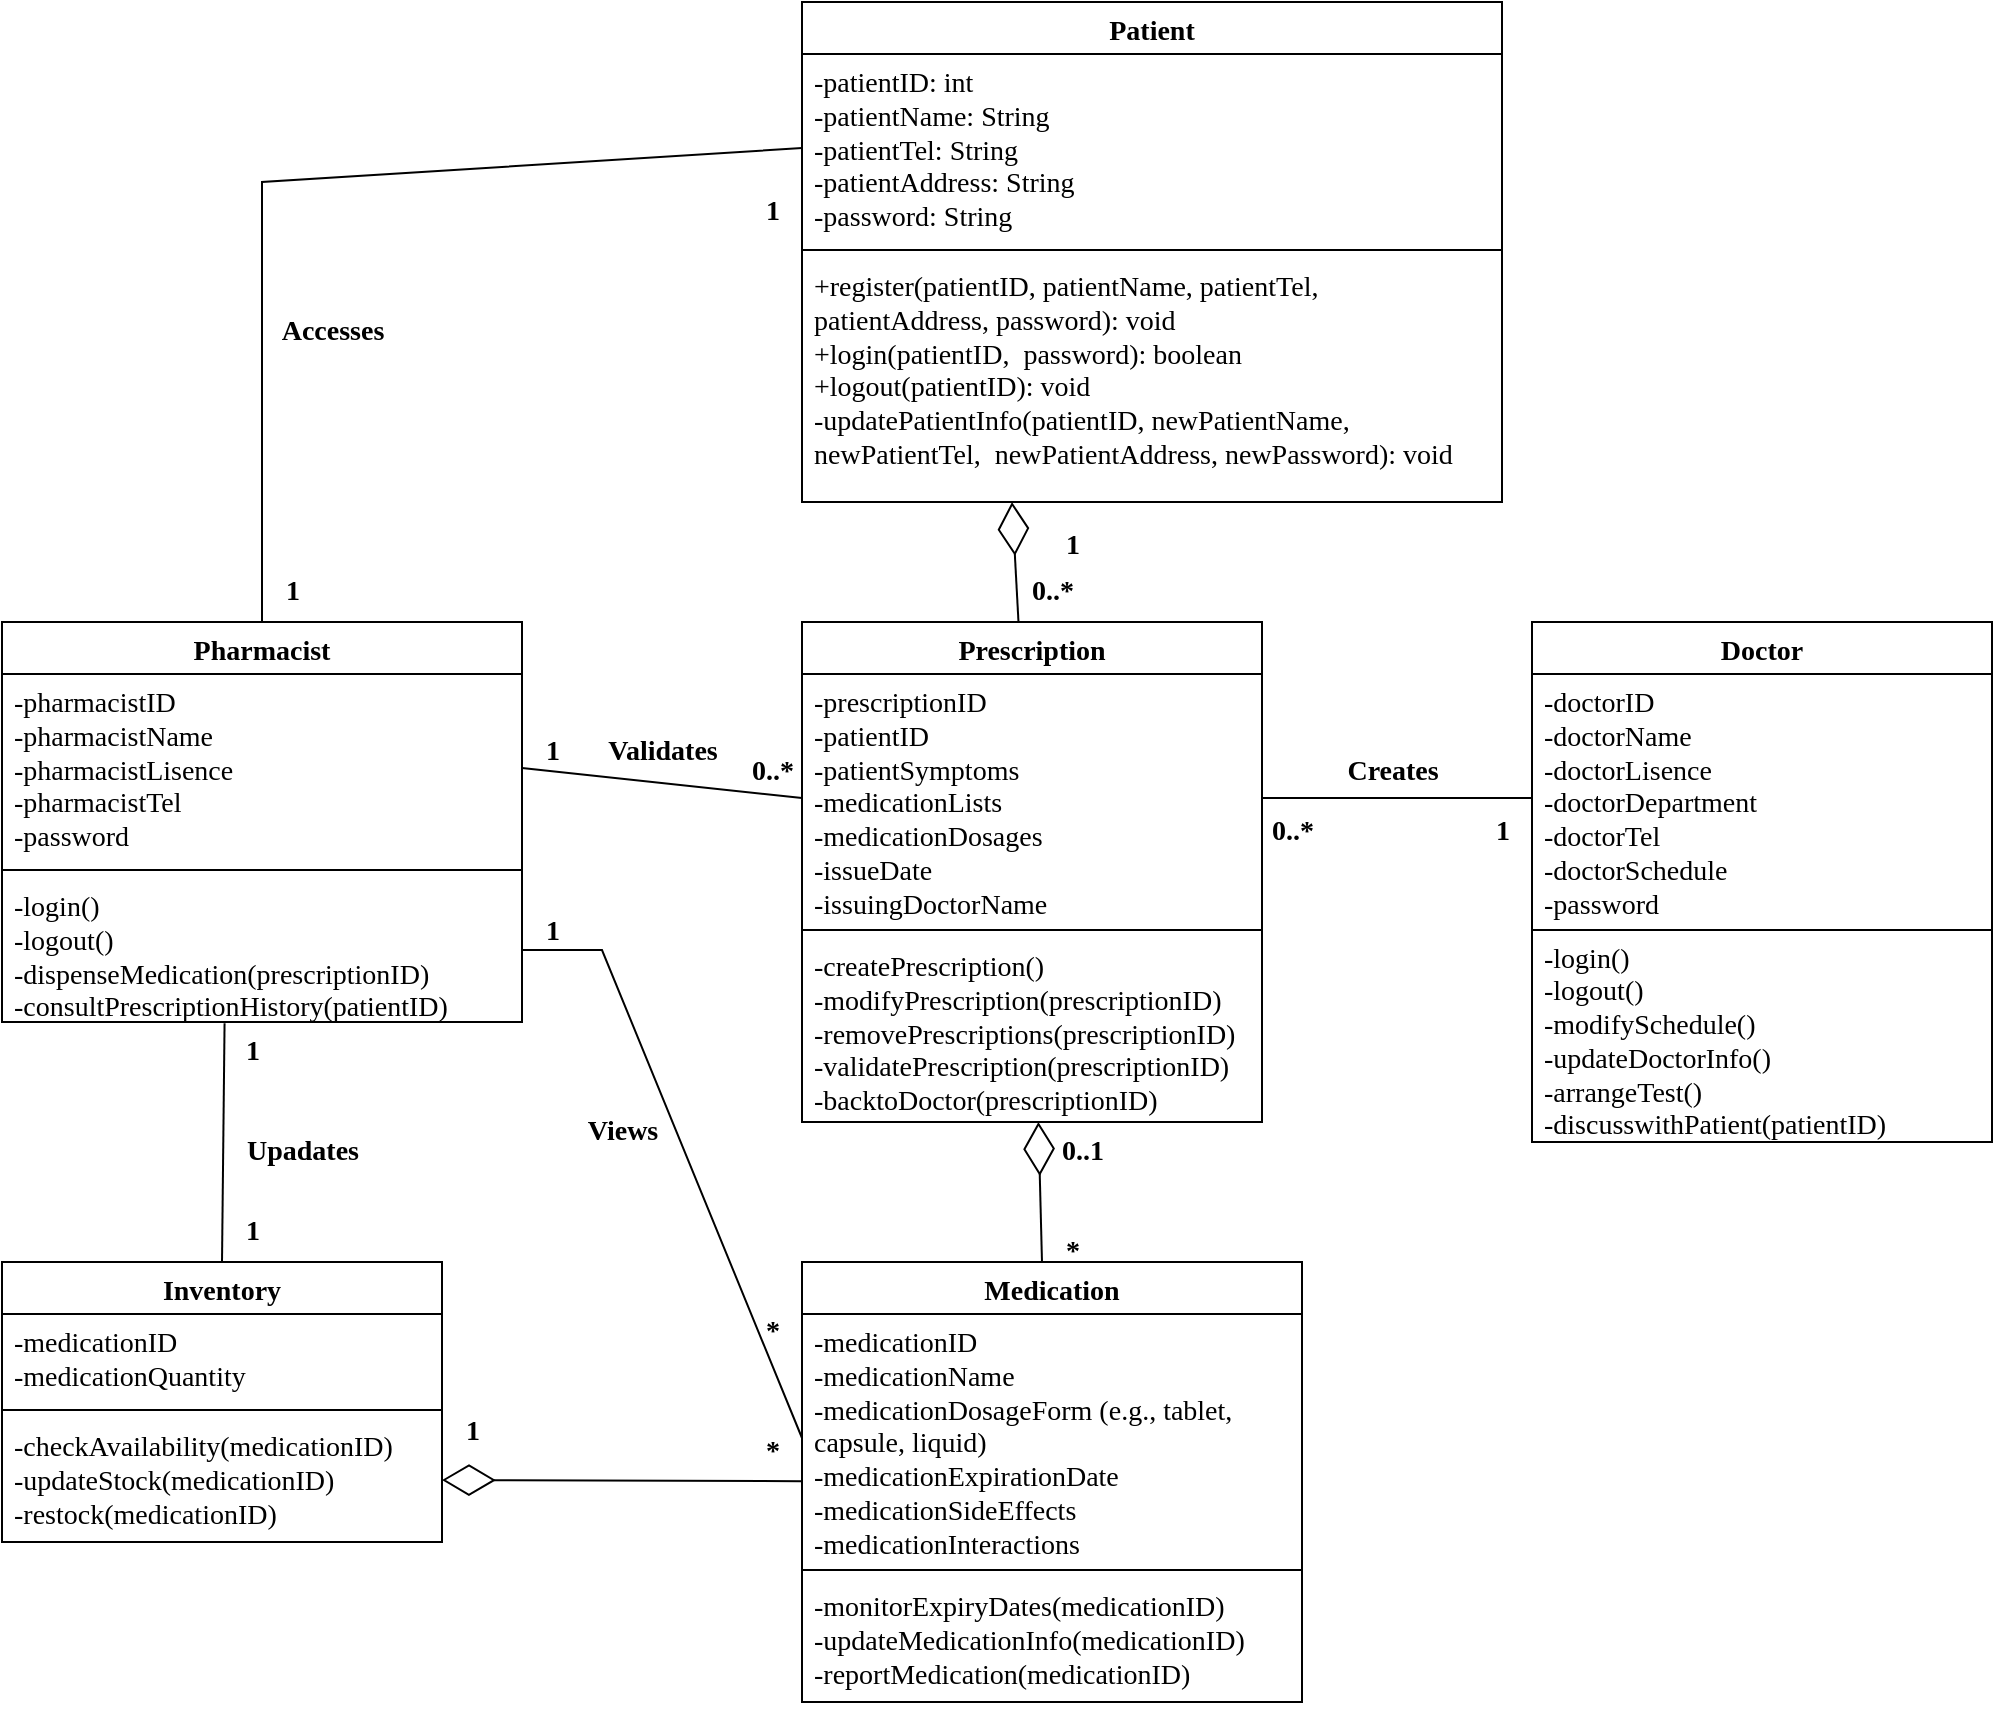 <mxfile version="22.1.11" type="github">
  <diagram name="第 1 页" id="IFkGXs1P1i4UGobIEqxa">
    <mxGraphModel dx="2165" dy="1396" grid="1" gridSize="10" guides="1" tooltips="1" connect="1" arrows="1" fold="1" page="1" pageScale="1" pageWidth="1169" pageHeight="827" math="0" shadow="0">
      <root>
        <mxCell id="0" />
        <mxCell id="1" parent="0" />
        <mxCell id="cFKn5J2XUhD-Bvyqx_Qe-1" value="Medication" style="swimlane;fontStyle=1;align=center;verticalAlign=top;childLayout=stackLayout;horizontal=1;startSize=26;horizontalStack=0;resizeParent=1;resizeParentMax=0;resizeLast=0;collapsible=1;marginBottom=0;whiteSpace=wrap;html=1;fontFamily=Times New Roman;fontSize=14;" parent="1" vertex="1">
          <mxGeometry x="320" width="250" height="220" as="geometry" />
        </mxCell>
        <mxCell id="cFKn5J2XUhD-Bvyqx_Qe-2" value="-medicationID&lt;br&gt;-medicationName&lt;br style=&quot;font-size: 14px;&quot;&gt;-medicationDosageForm (e.g., tablet, capsule, liquid)&lt;br style=&quot;font-size: 14px;&quot;&gt;-medicationExpirationDate&lt;br&gt;-medicationSideEffects&lt;br&gt;-medicationInteractions" style="text;strokeColor=none;fillColor=none;align=left;verticalAlign=top;spacingLeft=4;spacingRight=4;overflow=hidden;rotatable=0;points=[[0,0.5],[1,0.5]];portConstraint=eastwest;whiteSpace=wrap;html=1;fontFamily=Times New Roman;fontSize=14;" parent="cFKn5J2XUhD-Bvyqx_Qe-1" vertex="1">
          <mxGeometry y="26" width="250" height="124" as="geometry" />
        </mxCell>
        <mxCell id="cFKn5J2XUhD-Bvyqx_Qe-3" value="" style="line;strokeWidth=1;fillColor=none;align=left;verticalAlign=middle;spacingTop=-1;spacingLeft=3;spacingRight=3;rotatable=0;labelPosition=right;points=[];portConstraint=eastwest;strokeColor=inherit;" parent="cFKn5J2XUhD-Bvyqx_Qe-1" vertex="1">
          <mxGeometry y="150" width="250" height="8" as="geometry" />
        </mxCell>
        <mxCell id="cFKn5J2XUhD-Bvyqx_Qe-4" value="-monitorExpiryDates(medicationID)&lt;br&gt;-updateMedicationInfo(medicationID)&lt;br&gt;-reportMedication(medicationID)" style="text;strokeColor=none;fillColor=none;align=left;verticalAlign=top;spacingLeft=4;spacingRight=4;overflow=hidden;rotatable=0;points=[[0,0.5],[1,0.5]];portConstraint=eastwest;whiteSpace=wrap;html=1;fontFamily=Times New Roman;fontSize=14;" parent="cFKn5J2XUhD-Bvyqx_Qe-1" vertex="1">
          <mxGeometry y="158" width="250" height="62" as="geometry" />
        </mxCell>
        <mxCell id="cFKn5J2XUhD-Bvyqx_Qe-5" value="Inventory" style="swimlane;fontStyle=1;align=center;verticalAlign=top;childLayout=stackLayout;horizontal=1;startSize=26;horizontalStack=0;resizeParent=1;resizeParentMax=0;resizeLast=0;collapsible=1;marginBottom=0;whiteSpace=wrap;html=1;fontFamily=Times New Roman;fontSize=14;" parent="1" vertex="1">
          <mxGeometry x="-80" width="220" height="140" as="geometry" />
        </mxCell>
        <mxCell id="cFKn5J2XUhD-Bvyqx_Qe-6" value="-medicationID&lt;br style=&quot;font-size: 14px;&quot;&gt;-medicationQuantity" style="text;strokeColor=none;fillColor=none;align=left;verticalAlign=top;spacingLeft=4;spacingRight=4;overflow=hidden;rotatable=0;points=[[0,0.5],[1,0.5]];portConstraint=eastwest;whiteSpace=wrap;html=1;fontFamily=Times New Roman;fontSize=14;" parent="cFKn5J2XUhD-Bvyqx_Qe-5" vertex="1">
          <mxGeometry y="26" width="220" height="44" as="geometry" />
        </mxCell>
        <mxCell id="cFKn5J2XUhD-Bvyqx_Qe-7" value="" style="line;strokeWidth=1;fillColor=none;align=left;verticalAlign=middle;spacingTop=-1;spacingLeft=3;spacingRight=3;rotatable=0;labelPosition=right;points=[];portConstraint=eastwest;strokeColor=inherit;" parent="cFKn5J2XUhD-Bvyqx_Qe-5" vertex="1">
          <mxGeometry y="70" width="220" height="8" as="geometry" />
        </mxCell>
        <mxCell id="cFKn5J2XUhD-Bvyqx_Qe-8" value="-checkAvailability(medicationID)&lt;br&gt;-updateStock(medicationID)&lt;br&gt;-restock(medicationID)" style="text;strokeColor=none;fillColor=none;align=left;verticalAlign=top;spacingLeft=4;spacingRight=4;overflow=hidden;rotatable=0;points=[[0,0.5],[1,0.5]];portConstraint=eastwest;whiteSpace=wrap;html=1;fontFamily=Times New Roman;fontSize=14;" parent="cFKn5J2XUhD-Bvyqx_Qe-5" vertex="1">
          <mxGeometry y="78" width="220" height="62" as="geometry" />
        </mxCell>
        <mxCell id="cFKn5J2XUhD-Bvyqx_Qe-9" value="&lt;font style=&quot;font-size: 14px;&quot; face=&quot;Times New Roman&quot;&gt;Pharmacist&lt;/font&gt;" style="swimlane;fontStyle=1;align=center;verticalAlign=top;childLayout=stackLayout;horizontal=1;startSize=26;horizontalStack=0;resizeParent=1;resizeParentMax=0;resizeLast=0;collapsible=1;marginBottom=0;whiteSpace=wrap;html=1;" parent="1" vertex="1">
          <mxGeometry x="-80" y="-320" width="260" height="200" as="geometry" />
        </mxCell>
        <mxCell id="cFKn5J2XUhD-Bvyqx_Qe-10" value="-pharmacistID&lt;br&gt;-pharmacistName&lt;br style=&quot;font-size: 14px;&quot;&gt;-pharmacistLisence&lt;br&gt;-pharmacistTel&lt;br&gt;-password" style="text;strokeColor=none;fillColor=none;align=left;verticalAlign=top;spacingLeft=4;spacingRight=4;overflow=hidden;rotatable=0;points=[[0,0.5],[1,0.5]];portConstraint=eastwest;whiteSpace=wrap;html=1;fontFamily=Times New Roman;fontSize=14;" parent="cFKn5J2XUhD-Bvyqx_Qe-9" vertex="1">
          <mxGeometry y="26" width="260" height="94" as="geometry" />
        </mxCell>
        <mxCell id="cFKn5J2XUhD-Bvyqx_Qe-11" value="" style="line;strokeWidth=1;fillColor=none;align=left;verticalAlign=middle;spacingTop=-1;spacingLeft=3;spacingRight=3;rotatable=0;labelPosition=right;points=[];portConstraint=eastwest;strokeColor=inherit;" parent="cFKn5J2XUhD-Bvyqx_Qe-9" vertex="1">
          <mxGeometry y="120" width="260" height="8" as="geometry" />
        </mxCell>
        <mxCell id="cFKn5J2XUhD-Bvyqx_Qe-12" value="&lt;font style=&quot;font-size: 14px;&quot;&gt;-login()&lt;br style=&quot;border-color: var(--border-color);&quot;&gt;-logout()&lt;br&gt;-dispenseMedication(prescriptionID)&lt;br style=&quot;font-size: 14px;&quot;&gt;&lt;/font&gt;&lt;font style=&quot;font-size: 14px;&quot;&gt;-consultPrescriptionHistory(patientID)&lt;br&gt;&lt;br&gt;&lt;br style=&quot;font-size: 14px;&quot;&gt;&lt;/font&gt;" style="text;strokeColor=none;fillColor=none;align=left;verticalAlign=top;spacingLeft=4;spacingRight=4;overflow=hidden;rotatable=0;points=[[0,0.5],[1,0.5]];portConstraint=eastwest;whiteSpace=wrap;html=1;fontFamily=Times New Roman;fontSize=14;" parent="cFKn5J2XUhD-Bvyqx_Qe-9" vertex="1">
          <mxGeometry y="128" width="260" height="72" as="geometry" />
        </mxCell>
        <mxCell id="cFKn5J2XUhD-Bvyqx_Qe-13" value="" style="endArrow=diamondThin;endFill=0;endSize=24;html=1;rounded=0;entryX=1;entryY=0.5;entryDx=0;entryDy=0;" parent="1" source="cFKn5J2XUhD-Bvyqx_Qe-1" target="cFKn5J2XUhD-Bvyqx_Qe-8" edge="1">
          <mxGeometry width="160" relative="1" as="geometry">
            <mxPoint x="840" y="45" as="sourcePoint" />
            <mxPoint x="910" y="125" as="targetPoint" />
            <Array as="points" />
          </mxGeometry>
        </mxCell>
        <mxCell id="cFKn5J2XUhD-Bvyqx_Qe-14" value="*" style="text;html=1;align=center;verticalAlign=middle;resizable=0;points=[];autosize=1;strokeColor=none;fillColor=none;fontFamily=Times New Roman;fontSize=14;fontStyle=1" parent="1" vertex="1">
          <mxGeometry x="440" y="-20" width="30" height="30" as="geometry" />
        </mxCell>
        <mxCell id="cFKn5J2XUhD-Bvyqx_Qe-15" value="0..1" style="text;html=1;align=center;verticalAlign=middle;resizable=0;points=[];autosize=1;strokeColor=none;fillColor=none;fontSize=14;fontFamily=Times New Roman;fontStyle=1" parent="1" vertex="1">
          <mxGeometry x="440" y="-70" width="40" height="30" as="geometry" />
        </mxCell>
        <mxCell id="cFKn5J2XUhD-Bvyqx_Qe-16" value="1" style="text;html=1;align=center;verticalAlign=middle;resizable=0;points=[];autosize=1;strokeColor=none;fillColor=none;fontFamily=Times New Roman;fontStyle=1;fontSize=14;" parent="1" vertex="1">
          <mxGeometry x="140" y="70" width="30" height="30" as="geometry" />
        </mxCell>
        <mxCell id="cFKn5J2XUhD-Bvyqx_Qe-17" value="*" style="text;html=1;align=center;verticalAlign=middle;resizable=0;points=[];autosize=1;strokeColor=none;fillColor=none;fontFamily=Times New Roman;fontSize=14;fontStyle=1" parent="1" vertex="1">
          <mxGeometry x="290" y="80" width="30" height="30" as="geometry" />
        </mxCell>
        <mxCell id="cFKn5J2XUhD-Bvyqx_Qe-20" value="&lt;font style=&quot;font-size: 14px;&quot;&gt;Prescription&lt;/font&gt;" style="swimlane;fontStyle=1;align=center;verticalAlign=top;childLayout=stackLayout;horizontal=1;startSize=26;horizontalStack=0;resizeParent=1;resizeParentMax=0;resizeLast=0;collapsible=1;marginBottom=0;whiteSpace=wrap;html=1;fontFamily=Times New Roman;" parent="1" vertex="1">
          <mxGeometry x="320" y="-320" width="230" height="250" as="geometry">
            <mxRectangle x="30" y="280" width="110" height="30" as="alternateBounds" />
          </mxGeometry>
        </mxCell>
        <mxCell id="cFKn5J2XUhD-Bvyqx_Qe-21" value="-prescriptionID&lt;br style=&quot;border-color: var(--border-color);&quot;&gt;-patientID&lt;br style=&quot;border-color: var(--border-color);&quot;&gt;-patientSymptoms&lt;br style=&quot;border-color: var(--border-color);&quot;&gt;-medicationLists&lt;br style=&quot;border-color: var(--border-color);&quot;&gt;-medicationDosages&lt;br style=&quot;border-color: var(--border-color);&quot;&gt;-issueDate&lt;br style=&quot;border-color: var(--border-color);&quot;&gt;-issuingDoctorName" style="text;strokeColor=none;fillColor=none;align=left;verticalAlign=top;spacingLeft=4;spacingRight=4;overflow=hidden;rotatable=0;points=[[0,0.5],[1,0.5]];portConstraint=eastwest;whiteSpace=wrap;html=1;fontFamily=Times New Roman;fontSize=14;" parent="cFKn5J2XUhD-Bvyqx_Qe-20" vertex="1">
          <mxGeometry y="26" width="230" height="124" as="geometry" />
        </mxCell>
        <mxCell id="cFKn5J2XUhD-Bvyqx_Qe-22" value="" style="line;strokeWidth=1;fillColor=none;align=left;verticalAlign=middle;spacingTop=-1;spacingLeft=3;spacingRight=3;rotatable=0;labelPosition=right;points=[];portConstraint=eastwest;strokeColor=inherit;" parent="cFKn5J2XUhD-Bvyqx_Qe-20" vertex="1">
          <mxGeometry y="150" width="230" height="8" as="geometry" />
        </mxCell>
        <mxCell id="cFKn5J2XUhD-Bvyqx_Qe-23" value="-createPrescription()&lt;br style=&quot;border-color: var(--border-color);&quot;&gt;-modifyPrescription(prescriptionID)&lt;br style=&quot;border-color: var(--border-color);&quot;&gt;-removePrescriptions(prescriptionID)&lt;br&gt;-validatePrescription(prescriptionID)&lt;br&gt;-backtoDoctor(prescriptionID)" style="text;strokeColor=none;fillColor=none;align=left;verticalAlign=top;spacingLeft=4;spacingRight=4;overflow=hidden;rotatable=0;points=[[0,0.5],[1,0.5]];portConstraint=eastwest;whiteSpace=wrap;html=1;fontFamily=Times New Roman;fontSize=14;" parent="cFKn5J2XUhD-Bvyqx_Qe-20" vertex="1">
          <mxGeometry y="158" width="230" height="92" as="geometry" />
        </mxCell>
        <mxCell id="cFKn5J2XUhD-Bvyqx_Qe-24" value="" style="endArrow=diamondThin;endFill=0;endSize=24;html=1;rounded=0;exitX=0.48;exitY=0;exitDx=0;exitDy=0;exitPerimeter=0;" parent="1" source="cFKn5J2XUhD-Bvyqx_Qe-1" target="cFKn5J2XUhD-Bvyqx_Qe-20" edge="1">
          <mxGeometry width="160" relative="1" as="geometry">
            <mxPoint x="685" y="-30" as="sourcePoint" />
            <mxPoint x="420" y="-50" as="targetPoint" />
          </mxGeometry>
        </mxCell>
        <mxCell id="cFKn5J2XUhD-Bvyqx_Qe-26" value="&lt;font style=&quot;font-size: 14px;&quot; face=&quot;Times New Roman&quot;&gt;Doctor&lt;/font&gt;" style="swimlane;fontStyle=1;align=center;verticalAlign=top;childLayout=stackLayout;horizontal=1;startSize=26;horizontalStack=0;resizeParent=1;resizeParentMax=0;resizeLast=0;collapsible=1;marginBottom=0;whiteSpace=wrap;html=1;" parent="1" vertex="1">
          <mxGeometry x="685" y="-320" width="230" height="260" as="geometry" />
        </mxCell>
        <mxCell id="cFKn5J2XUhD-Bvyqx_Qe-27" value="-doctorID&lt;br style=&quot;font-size: 14px;&quot;&gt;-doctorName&lt;br&gt;-doctorLisence&lt;br style=&quot;font-size: 14px;&quot;&gt;-doctorDepartment&lt;br style=&quot;font-size: 14px;&quot;&gt;-doctorTel&lt;br style=&quot;font-size: 14px;&quot;&gt;-doctorSchedule&lt;br&gt;-password" style="text;strokeColor=none;fillColor=none;align=left;verticalAlign=top;spacingLeft=4;spacingRight=4;overflow=hidden;rotatable=0;points=[[0,0.5],[1,0.5]];portConstraint=eastwest;whiteSpace=wrap;html=1;fontFamily=Times New Roman;fontStyle=0;fontSize=14;" parent="cFKn5J2XUhD-Bvyqx_Qe-26" vertex="1">
          <mxGeometry y="26" width="230" height="124" as="geometry" />
        </mxCell>
        <mxCell id="cFKn5J2XUhD-Bvyqx_Qe-28" value="" style="line;strokeWidth=1;fillColor=none;align=left;verticalAlign=middle;spacingTop=-1;spacingLeft=3;spacingRight=3;rotatable=0;labelPosition=right;points=[];portConstraint=eastwest;strokeColor=inherit;" parent="cFKn5J2XUhD-Bvyqx_Qe-26" vertex="1">
          <mxGeometry y="150" width="230" height="8" as="geometry" />
        </mxCell>
        <mxCell id="cFKn5J2XUhD-Bvyqx_Qe-29" value="-login()&lt;br&gt;-logout()&lt;br style=&quot;font-size: 14px;&quot;&gt;-modifySchedule()&lt;br style=&quot;font-size: 14px;&quot;&gt;-updateDoctorInfo()&lt;br style=&quot;font-size: 14px;&quot;&gt;-arrangeTest()&lt;br&gt;-discusswithPatient(patientID)" style="text;strokeColor=none;fillColor=none;align=left;verticalAlign=middle;spacingLeft=4;spacingRight=4;overflow=hidden;rotatable=0;points=[[0,0.5],[1,0.5]];portConstraint=eastwest;whiteSpace=wrap;html=1;fontSize=14;fontFamily=Times New Roman;" parent="cFKn5J2XUhD-Bvyqx_Qe-26" vertex="1">
          <mxGeometry y="158" width="230" height="102" as="geometry" />
        </mxCell>
        <mxCell id="cFKn5J2XUhD-Bvyqx_Qe-30" value="Patient" style="swimlane;fontStyle=1;align=center;verticalAlign=top;childLayout=stackLayout;horizontal=1;startSize=26;horizontalStack=0;resizeParent=1;resizeParentMax=0;resizeLast=0;collapsible=1;marginBottom=0;whiteSpace=wrap;html=1;fontFamily=Times New Roman;fontSize=14;" parent="1" vertex="1">
          <mxGeometry x="320" y="-630" width="350" height="250" as="geometry" />
        </mxCell>
        <mxCell id="cFKn5J2XUhD-Bvyqx_Qe-31" value="-patientID: int&lt;br style=&quot;font-size: 14px;&quot;&gt;-patientName:&amp;nbsp;String&lt;br style=&quot;font-size: 14px;&quot;&gt;-patientTel:&amp;nbsp;String&lt;br style=&quot;font-size: 14px;&quot;&gt;-patientAddress:&amp;nbsp;String&lt;br style=&quot;font-size: 14px;&quot;&gt;-password:&amp;nbsp;String" style="text;strokeColor=none;fillColor=none;align=left;verticalAlign=top;spacingLeft=4;spacingRight=4;overflow=hidden;rotatable=0;points=[[0,0.5],[1,0.5]];portConstraint=eastwest;whiteSpace=wrap;html=1;fontFamily=Times New Roman;fontSize=14;" parent="cFKn5J2XUhD-Bvyqx_Qe-30" vertex="1">
          <mxGeometry y="26" width="350" height="94" as="geometry" />
        </mxCell>
        <mxCell id="cFKn5J2XUhD-Bvyqx_Qe-32" value="" style="line;strokeWidth=1;fillColor=none;align=left;verticalAlign=middle;spacingTop=-1;spacingLeft=3;spacingRight=3;rotatable=0;labelPosition=right;points=[];portConstraint=eastwest;strokeColor=inherit;" parent="cFKn5J2XUhD-Bvyqx_Qe-30" vertex="1">
          <mxGeometry y="120" width="350" height="8" as="geometry" />
        </mxCell>
        <mxCell id="cFKn5J2XUhD-Bvyqx_Qe-33" value="+register(patientID, patientName, patientTel, patientAddress, password): void&lt;br&gt;+login(patientID,&amp;nbsp; password): boolean&lt;br style=&quot;border-color: var(--border-color); font-size: 14px;&quot;&gt;+logout(patientID):&amp;nbsp;void&lt;br&gt;-updatePatientInfo(patientID, newPatientName, newPatientTel,&amp;nbsp; newPatientAddress, newPassword):&amp;nbsp;void&lt;span style=&quot;font-size: 14px;&quot;&gt;&lt;br&gt;&lt;/span&gt;" style="text;strokeColor=none;fillColor=none;align=left;verticalAlign=top;spacingLeft=4;spacingRight=4;overflow=hidden;rotatable=0;points=[[0,0.5],[1,0.5]];portConstraint=eastwest;whiteSpace=wrap;html=1;fontSize=14;fontFamily=Times New Roman;" parent="cFKn5J2XUhD-Bvyqx_Qe-30" vertex="1">
          <mxGeometry y="128" width="350" height="122" as="geometry" />
        </mxCell>
        <mxCell id="cFKn5J2XUhD-Bvyqx_Qe-36" value="1" style="text;html=1;align=center;verticalAlign=middle;resizable=0;points=[];autosize=1;strokeColor=none;fillColor=none;fontFamily=Times New Roman;fontStyle=1;fontSize=14;" parent="1" vertex="1">
          <mxGeometry x="440" y="-373" width="30" height="30" as="geometry" />
        </mxCell>
        <mxCell id="cFKn5J2XUhD-Bvyqx_Qe-37" value="0..*" style="text;html=1;align=center;verticalAlign=middle;resizable=0;points=[];autosize=1;strokeColor=none;fillColor=none;fontStyle=1;fontFamily=Times New Roman;fontSize=14;" parent="1" vertex="1">
          <mxGeometry x="425" y="-350" width="40" height="30" as="geometry" />
        </mxCell>
        <mxCell id="cFKn5J2XUhD-Bvyqx_Qe-38" value="" style="endArrow=none;html=1;rounded=0;exitX=1;exitY=0.5;exitDx=0;exitDy=0;entryX=0;entryY=0.5;entryDx=0;entryDy=0;" parent="1" source="cFKn5J2XUhD-Bvyqx_Qe-10" target="cFKn5J2XUhD-Bvyqx_Qe-21" edge="1">
          <mxGeometry width="50" height="50" relative="1" as="geometry">
            <mxPoint x="340" y="-140" as="sourcePoint" />
            <mxPoint x="390" y="-190" as="targetPoint" />
          </mxGeometry>
        </mxCell>
        <mxCell id="cFKn5J2XUhD-Bvyqx_Qe-39" value="Validates" style="edgeLabel;html=1;align=center;verticalAlign=middle;resizable=0;points=[];fontFamily=Times New Roman;fontStyle=1;fontSize=14;" parent="cFKn5J2XUhD-Bvyqx_Qe-38" vertex="1" connectable="0">
          <mxGeometry x="-0.131" y="2" relative="1" as="geometry">
            <mxPoint x="9" y="-13" as="offset" />
          </mxGeometry>
        </mxCell>
        <mxCell id="cFKn5J2XUhD-Bvyqx_Qe-40" value="" style="endArrow=none;html=1;rounded=0;exitX=1;exitY=0.5;exitDx=0;exitDy=0;entryX=0;entryY=0.5;entryDx=0;entryDy=0;" parent="1" source="cFKn5J2XUhD-Bvyqx_Qe-12" target="cFKn5J2XUhD-Bvyqx_Qe-2" edge="1">
          <mxGeometry width="50" height="50" relative="1" as="geometry">
            <mxPoint x="340" y="-50" as="sourcePoint" />
            <mxPoint x="390" y="-100" as="targetPoint" />
            <Array as="points">
              <mxPoint x="220" y="-156" />
            </Array>
          </mxGeometry>
        </mxCell>
        <mxCell id="cFKn5J2XUhD-Bvyqx_Qe-41" value="Views" style="text;html=1;align=center;verticalAlign=middle;resizable=0;points=[];autosize=1;strokeColor=none;fillColor=none;fontFamily=Times New Roman;fontStyle=1;fontSize=14;" parent="1" vertex="1">
          <mxGeometry x="200" y="-80" width="60" height="30" as="geometry" />
        </mxCell>
        <mxCell id="cFKn5J2XUhD-Bvyqx_Qe-42" value="" style="endArrow=none;html=1;rounded=0;entryX=0.428;entryY=1.008;entryDx=0;entryDy=0;entryPerimeter=0;" parent="1" target="cFKn5J2XUhD-Bvyqx_Qe-12" edge="1">
          <mxGeometry width="50" height="50" relative="1" as="geometry">
            <mxPoint x="30" as="sourcePoint" />
            <mxPoint x="390" y="-100" as="targetPoint" />
          </mxGeometry>
        </mxCell>
        <mxCell id="cFKn5J2XUhD-Bvyqx_Qe-43" value="Upadates" style="text;html=1;align=center;verticalAlign=middle;resizable=0;points=[];autosize=1;strokeColor=none;fillColor=none;fontFamily=Times New Roman;fontStyle=1;fontSize=14;" parent="1" vertex="1">
          <mxGeometry x="30" y="-70" width="80" height="30" as="geometry" />
        </mxCell>
        <mxCell id="cFKn5J2XUhD-Bvyqx_Qe-44" value="1" style="text;html=1;align=center;verticalAlign=middle;resizable=0;points=[];autosize=1;strokeColor=none;fillColor=none;fontFamily=Times New Roman;fontStyle=1;fontSize=14;" parent="1" vertex="1">
          <mxGeometry x="180" y="-180" width="30" height="30" as="geometry" />
        </mxCell>
        <mxCell id="cFKn5J2XUhD-Bvyqx_Qe-46" value="1" style="text;html=1;align=center;verticalAlign=middle;resizable=0;points=[];autosize=1;strokeColor=none;fillColor=none;fontFamily=Times New Roman;fontStyle=1;fontSize=14;" parent="1" vertex="1">
          <mxGeometry x="30" y="-120" width="30" height="30" as="geometry" />
        </mxCell>
        <mxCell id="cFKn5J2XUhD-Bvyqx_Qe-47" value="" style="endArrow=diamondThin;endFill=0;endSize=24;html=1;rounded=0;entryX=0.397;entryY=0.989;entryDx=0;entryDy=0;entryPerimeter=0;" parent="1" source="cFKn5J2XUhD-Bvyqx_Qe-20" edge="1">
          <mxGeometry width="160" relative="1" as="geometry">
            <mxPoint x="417.753" y="-325.77" as="sourcePoint" />
            <mxPoint x="425.0" y="-380.002" as="targetPoint" />
          </mxGeometry>
        </mxCell>
        <mxCell id="cFKn5J2XUhD-Bvyqx_Qe-48" value="1" style="text;html=1;align=center;verticalAlign=middle;resizable=0;points=[];autosize=1;strokeColor=none;fillColor=none;fontStyle=1;fontFamily=Times New Roman;fontSize=14;" parent="1" vertex="1">
          <mxGeometry x="30" y="-30" width="30" height="30" as="geometry" />
        </mxCell>
        <mxCell id="cFKn5J2XUhD-Bvyqx_Qe-49" value="*" style="text;html=1;align=center;verticalAlign=middle;resizable=0;points=[];autosize=1;strokeColor=none;fillColor=none;fontFamily=Times New Roman;fontSize=14;fontStyle=1" parent="1" vertex="1">
          <mxGeometry x="290" y="20" width="30" height="30" as="geometry" />
        </mxCell>
        <mxCell id="cFKn5J2XUhD-Bvyqx_Qe-50" value="1" style="text;html=1;align=center;verticalAlign=middle;resizable=0;points=[];autosize=1;strokeColor=none;fillColor=none;fontFamily=Times New Roman;fontStyle=1;fontSize=14;" parent="1" vertex="1">
          <mxGeometry x="180" y="-270" width="30" height="30" as="geometry" />
        </mxCell>
        <mxCell id="cFKn5J2XUhD-Bvyqx_Qe-51" value="0..*" style="text;html=1;align=center;verticalAlign=middle;resizable=0;points=[];autosize=1;strokeColor=none;fillColor=none;fontFamily=Times New Roman;fontSize=14;fontStyle=1" parent="1" vertex="1">
          <mxGeometry x="285" y="-260" width="40" height="30" as="geometry" />
        </mxCell>
        <mxCell id="cFKn5J2XUhD-Bvyqx_Qe-52" value="" style="endArrow=none;html=1;rounded=0;entryX=0;entryY=0.5;entryDx=0;entryDy=0;exitX=1;exitY=0.5;exitDx=0;exitDy=0;" parent="1" source="cFKn5J2XUhD-Bvyqx_Qe-21" target="cFKn5J2XUhD-Bvyqx_Qe-27" edge="1">
          <mxGeometry width="50" height="50" relative="1" as="geometry">
            <mxPoint x="340" y="-140" as="sourcePoint" />
            <mxPoint x="390" y="-190" as="targetPoint" />
          </mxGeometry>
        </mxCell>
        <mxCell id="cFKn5J2XUhD-Bvyqx_Qe-53" value="Creates" style="text;html=1;align=center;verticalAlign=middle;resizable=0;points=[];autosize=1;strokeColor=none;fillColor=none;fontStyle=1;fontFamily=Times New Roman;fontSize=14;" parent="1" vertex="1">
          <mxGeometry x="580" y="-260" width="70" height="30" as="geometry" />
        </mxCell>
        <mxCell id="cFKn5J2XUhD-Bvyqx_Qe-54" value="1" style="text;html=1;align=center;verticalAlign=middle;resizable=0;points=[];autosize=1;strokeColor=none;fillColor=none;fontStyle=1;fontFamily=Times New Roman;fontSize=14;" parent="1" vertex="1">
          <mxGeometry x="655" y="-230" width="30" height="30" as="geometry" />
        </mxCell>
        <mxCell id="cFKn5J2XUhD-Bvyqx_Qe-55" value="0..*" style="text;html=1;align=center;verticalAlign=middle;resizable=0;points=[];autosize=1;strokeColor=none;fillColor=none;fontFamily=Times New Roman;fontSize=14;fontStyle=1" parent="1" vertex="1">
          <mxGeometry x="545" y="-230" width="40" height="30" as="geometry" />
        </mxCell>
        <mxCell id="cFKn5J2XUhD-Bvyqx_Qe-57" value="" style="endArrow=none;html=1;rounded=0;entryX=0;entryY=0.5;entryDx=0;entryDy=0;exitX=0.5;exitY=0;exitDx=0;exitDy=0;" parent="1" source="cFKn5J2XUhD-Bvyqx_Qe-9" target="cFKn5J2XUhD-Bvyqx_Qe-31" edge="1">
          <mxGeometry width="50" height="50" relative="1" as="geometry">
            <mxPoint x="340" y="-320" as="sourcePoint" />
            <mxPoint x="390" y="-370" as="targetPoint" />
            <Array as="points">
              <mxPoint x="50" y="-540" />
            </Array>
          </mxGeometry>
        </mxCell>
        <mxCell id="cFKn5J2XUhD-Bvyqx_Qe-58" value="1" style="text;html=1;align=center;verticalAlign=middle;resizable=0;points=[];autosize=1;strokeColor=none;fillColor=none;fontFamily=Times New Roman;fontStyle=1;fontSize=14;" parent="1" vertex="1">
          <mxGeometry x="50" y="-350" width="30" height="30" as="geometry" />
        </mxCell>
        <mxCell id="cFKn5J2XUhD-Bvyqx_Qe-59" value="1" style="text;html=1;align=center;verticalAlign=middle;resizable=0;points=[];autosize=1;strokeColor=none;fillColor=none;fontFamily=Times New Roman;fontStyle=1;fontSize=14;" parent="1" vertex="1">
          <mxGeometry x="290" y="-540" width="30" height="30" as="geometry" />
        </mxCell>
        <mxCell id="cFKn5J2XUhD-Bvyqx_Qe-60" value="Accesses" style="text;html=1;align=center;verticalAlign=middle;resizable=0;points=[];autosize=1;strokeColor=none;fillColor=none;fontFamily=Times New Roman;fontStyle=1;fontSize=14;" parent="1" vertex="1">
          <mxGeometry x="50" y="-480" width="70" height="30" as="geometry" />
        </mxCell>
      </root>
    </mxGraphModel>
  </diagram>
</mxfile>
